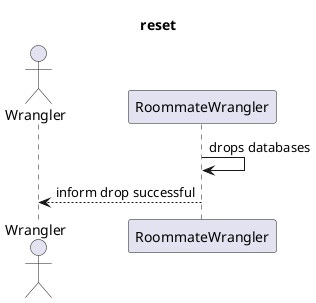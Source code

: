@startuml
title reset
Actor Wrangler

RoommateWrangler -> RoommateWrangler: drops databases
Wrangler <-- RoommateWrangler: inform drop successful

@enduml